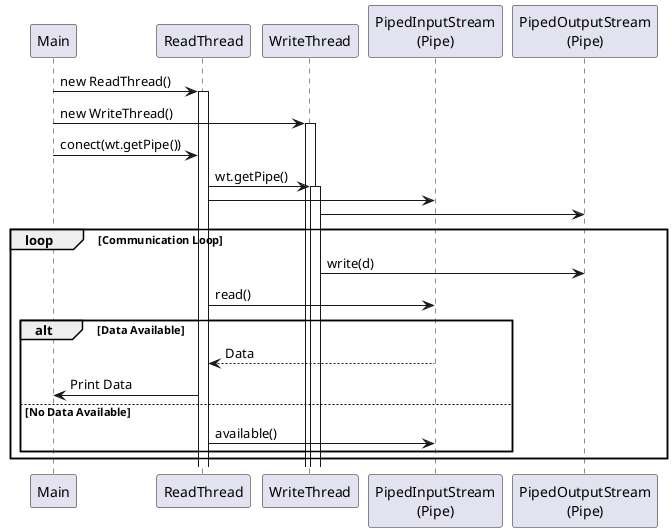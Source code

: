 @startuml

participant Main
participant ReadThread
participant WriteThread

Main -> ReadThread: new ReadThread()
activate ReadThread
Main -> WriteThread: new WriteThread()
activate WriteThread

Main -> ReadThread: conect(wt.getPipe())
ReadThread -> WriteThread: wt.getPipe()
activate WriteThread

ReadThread -> "PipedInputStream\n(Pipe)" as PI
WriteThread -> "PipedOutputStream\n(Pipe)" as PO

loop Communication Loop
    WriteThread -> PO: write(d)
    ReadThread -> PI: read()
    alt Data Available
        PI --> ReadThread: Data
        ReadThread -> Main: Print Data
    else No Data Available
        ReadThread -> PI: available()
    end
end

@enduml
